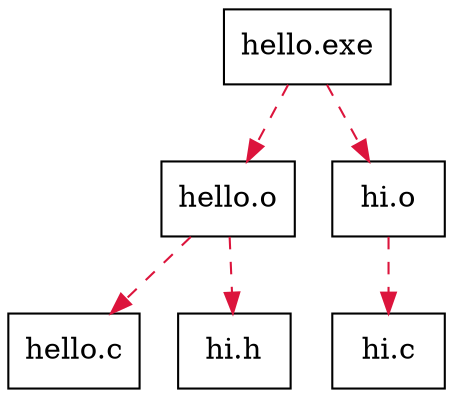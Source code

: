 digraph abc{
	node [shape="record"];
	edge [style="dashed",color="crimson"];

	exe [label="hello.exe"];
	helloc[label="hello.c"];
	hic[label="hi.c"];
	hih[label="hi.h"];
	helloo[label="hello.o"];
	hio[label="hi.o"];
	exe->helloo;
	exe->hio;

	hio->hic;
	helloo->helloc;
	helloo->hih;	
}
